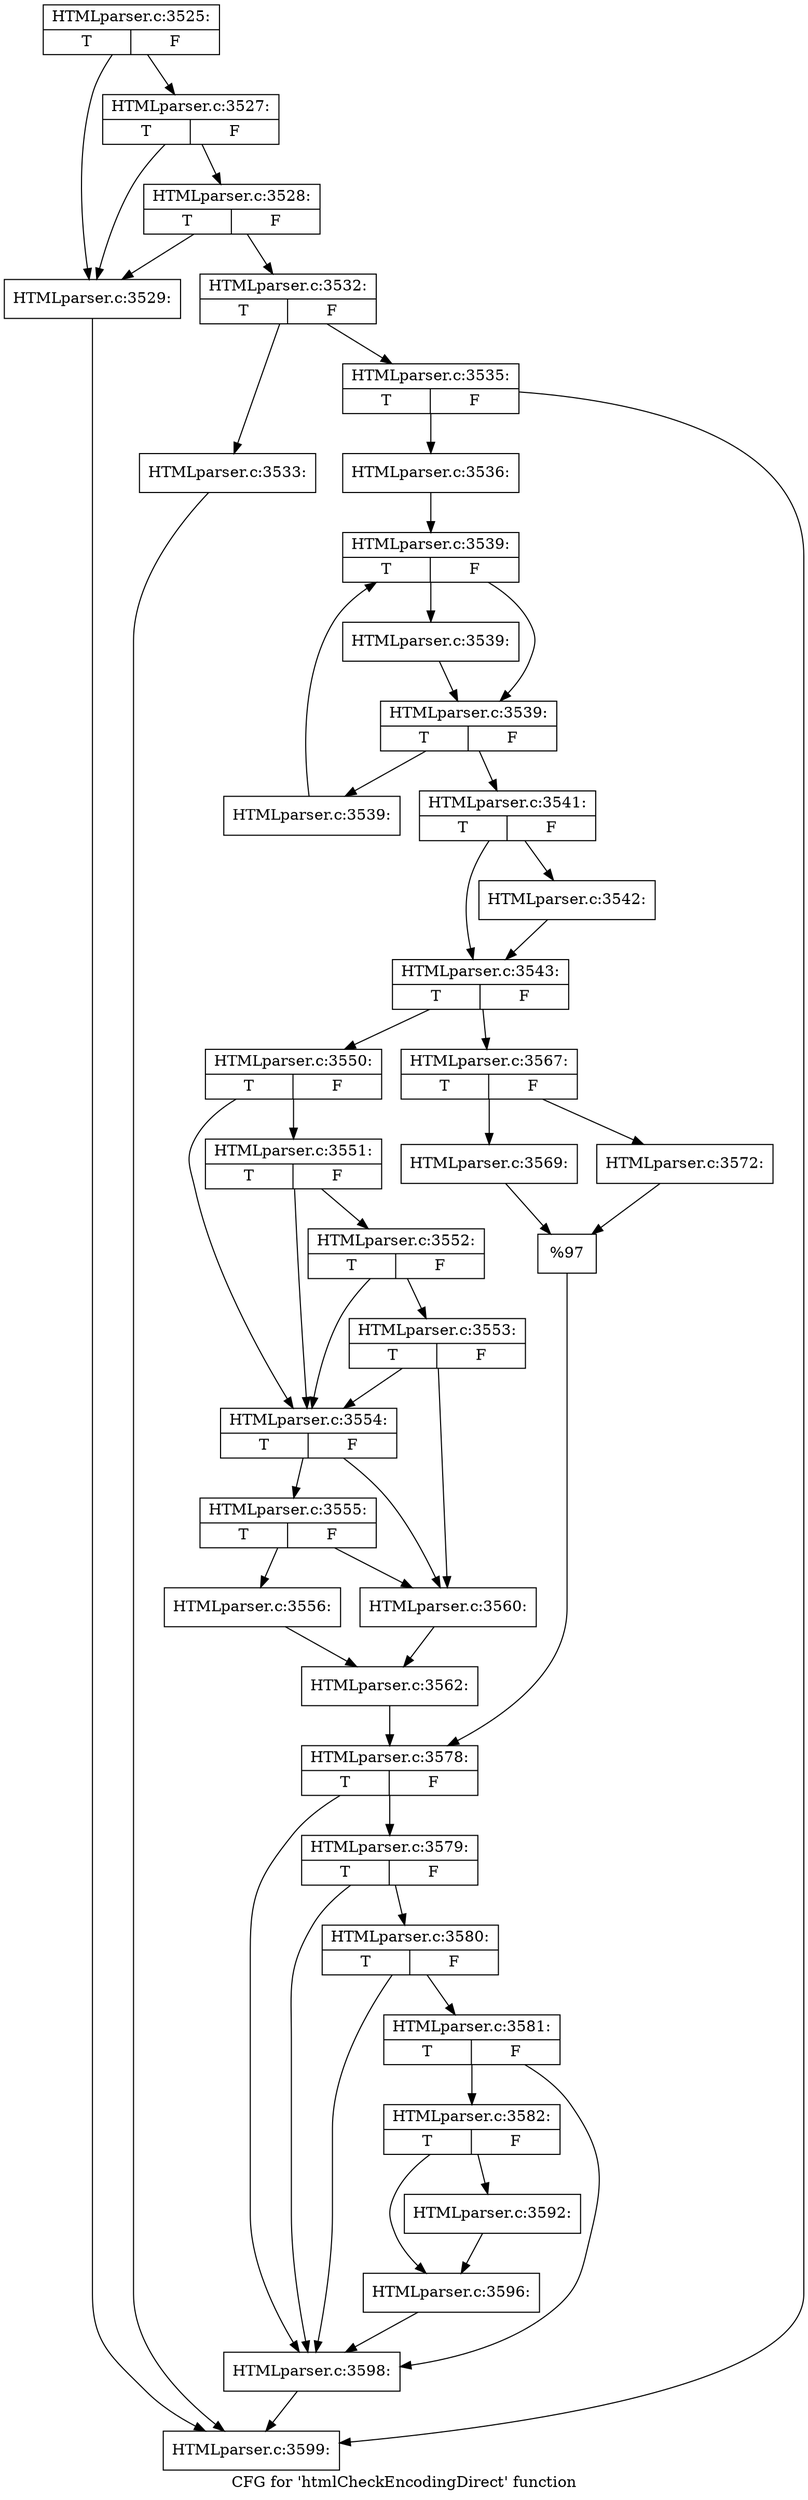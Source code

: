 digraph "CFG for 'htmlCheckEncodingDirect' function" {
	label="CFG for 'htmlCheckEncodingDirect' function";

	Node0x3f64cc0 [shape=record,label="{HTMLparser.c:3525:|{<s0>T|<s1>F}}"];
	Node0x3f64cc0 -> Node0x3f64f50;
	Node0x3f64cc0 -> Node0x3f65070;
	Node0x3f65070 [shape=record,label="{HTMLparser.c:3527:|{<s0>T|<s1>F}}"];
	Node0x3f65070 -> Node0x3f64f50;
	Node0x3f65070 -> Node0x3f64ff0;
	Node0x3f64ff0 [shape=record,label="{HTMLparser.c:3528:|{<s0>T|<s1>F}}"];
	Node0x3f64ff0 -> Node0x3f64f50;
	Node0x3f64ff0 -> Node0x3f64fa0;
	Node0x3f64f50 [shape=record,label="{HTMLparser.c:3529:}"];
	Node0x3f64f50 -> Node0x3f6bdf0;
	Node0x3f64fa0 [shape=record,label="{HTMLparser.c:3532:|{<s0>T|<s1>F}}"];
	Node0x3f64fa0 -> Node0x3f6b740;
	Node0x3f64fa0 -> Node0x3f6b790;
	Node0x3f6b740 [shape=record,label="{HTMLparser.c:3533:}"];
	Node0x3f6b740 -> Node0x3f6bdf0;
	Node0x3f6b790 [shape=record,label="{HTMLparser.c:3535:|{<s0>T|<s1>F}}"];
	Node0x3f6b790 -> Node0x3f6bda0;
	Node0x3f6b790 -> Node0x3f6bdf0;
	Node0x3f6bda0 [shape=record,label="{HTMLparser.c:3536:}"];
	Node0x3f6bda0 -> Node0x3f6c6e0;
	Node0x3f6c6e0 [shape=record,label="{HTMLparser.c:3539:|{<s0>T|<s1>F}}"];
	Node0x3f6c6e0 -> Node0x3f6c920;
	Node0x3f6c6e0 -> Node0x3f6c970;
	Node0x3f6c970 [shape=record,label="{HTMLparser.c:3539:}"];
	Node0x3f6c970 -> Node0x3f6c920;
	Node0x3f6c920 [shape=record,label="{HTMLparser.c:3539:|{<s0>T|<s1>F}}"];
	Node0x3f6c920 -> Node0x3f6cfb0;
	Node0x3f6c920 -> Node0x3f6c8a0;
	Node0x3f6cfb0 [shape=record,label="{HTMLparser.c:3539:}"];
	Node0x3f6cfb0 -> Node0x3f6c6e0;
	Node0x3f6c8a0 [shape=record,label="{HTMLparser.c:3541:|{<s0>T|<s1>F}}"];
	Node0x3f6c8a0 -> Node0x3f6d2d0;
	Node0x3f6c8a0 -> Node0x3f6d320;
	Node0x3f6d2d0 [shape=record,label="{HTMLparser.c:3542:}"];
	Node0x3f6d2d0 -> Node0x3f6d320;
	Node0x3f6d320 [shape=record,label="{HTMLparser.c:3543:|{<s0>T|<s1>F}}"];
	Node0x3f6d320 -> Node0x3f6ea40;
	Node0x3f6d320 -> Node0x3f6ee50;
	Node0x3f6ea40 [shape=record,label="{HTMLparser.c:3550:|{<s0>T|<s1>F}}"];
	Node0x3f6ea40 -> Node0x3f6ead0;
	Node0x3f6ea40 -> Node0x3f6e730;
	Node0x3f6e730 [shape=record,label="{HTMLparser.c:3551:|{<s0>T|<s1>F}}"];
	Node0x3f6e730 -> Node0x3f6ead0;
	Node0x3f6e730 -> Node0x3f6ebd0;
	Node0x3f6ebd0 [shape=record,label="{HTMLparser.c:3552:|{<s0>T|<s1>F}}"];
	Node0x3f6ebd0 -> Node0x3f6ead0;
	Node0x3f6ebd0 -> Node0x3f6eb50;
	Node0x3f6eb50 [shape=record,label="{HTMLparser.c:3553:|{<s0>T|<s1>F}}"];
	Node0x3f6eb50 -> Node0x3f6ead0;
	Node0x3f6eb50 -> Node0x3f6e550;
	Node0x3f6ead0 [shape=record,label="{HTMLparser.c:3554:|{<s0>T|<s1>F}}"];
	Node0x3f6ead0 -> Node0x3f6e5a0;
	Node0x3f6ead0 -> Node0x3f6e550;
	Node0x3f6e5a0 [shape=record,label="{HTMLparser.c:3555:|{<s0>T|<s1>F}}"];
	Node0x3f6e5a0 -> Node0x3f6e450;
	Node0x3f6e5a0 -> Node0x3f6e550;
	Node0x3f6e450 [shape=record,label="{HTMLparser.c:3556:}"];
	Node0x3f6e450 -> Node0x3f6e500;
	Node0x3f6e550 [shape=record,label="{HTMLparser.c:3560:}"];
	Node0x3f6e550 -> Node0x3f6e500;
	Node0x3f6e500 [shape=record,label="{HTMLparser.c:3562:}"];
	Node0x3f6e500 -> Node0x3f6ed70;
	Node0x3f6ee50 [shape=record,label="{HTMLparser.c:3567:|{<s0>T|<s1>F}}"];
	Node0x3f6ee50 -> Node0x3f70e30;
	Node0x3f6ee50 -> Node0x3f70ed0;
	Node0x3f70e30 [shape=record,label="{HTMLparser.c:3569:}"];
	Node0x3f70e30 -> Node0x3f70e80;
	Node0x3f70ed0 [shape=record,label="{HTMLparser.c:3572:}"];
	Node0x3f70ed0 -> Node0x3f70e80;
	Node0x3f70e80 [shape=record,label="{%97}"];
	Node0x3f70e80 -> Node0x3f6ed70;
	Node0x3f6ed70 [shape=record,label="{HTMLparser.c:3578:|{<s0>T|<s1>F}}"];
	Node0x3f6ed70 -> Node0x3f71fa0;
	Node0x3f6ed70 -> Node0x3f71e50;
	Node0x3f71fa0 [shape=record,label="{HTMLparser.c:3579:|{<s0>T|<s1>F}}"];
	Node0x3f71fa0 -> Node0x3f71f20;
	Node0x3f71fa0 -> Node0x3f71e50;
	Node0x3f71f20 [shape=record,label="{HTMLparser.c:3580:|{<s0>T|<s1>F}}"];
	Node0x3f71f20 -> Node0x3f71ea0;
	Node0x3f71f20 -> Node0x3f71e50;
	Node0x3f71ea0 [shape=record,label="{HTMLparser.c:3581:|{<s0>T|<s1>F}}"];
	Node0x3f71ea0 -> Node0x3f71e00;
	Node0x3f71ea0 -> Node0x3f71e50;
	Node0x3f71e00 [shape=record,label="{HTMLparser.c:3582:|{<s0>T|<s1>F}}"];
	Node0x3f71e00 -> Node0x3f74ec0;
	Node0x3f71e00 -> Node0x3f75920;
	Node0x3f74ec0 [shape=record,label="{HTMLparser.c:3592:}"];
	Node0x3f74ec0 -> Node0x3f75920;
	Node0x3f75920 [shape=record,label="{HTMLparser.c:3596:}"];
	Node0x3f75920 -> Node0x3f71e50;
	Node0x3f71e50 [shape=record,label="{HTMLparser.c:3598:}"];
	Node0x3f71e50 -> Node0x3f6bdf0;
	Node0x3f6bdf0 [shape=record,label="{HTMLparser.c:3599:}"];
}
